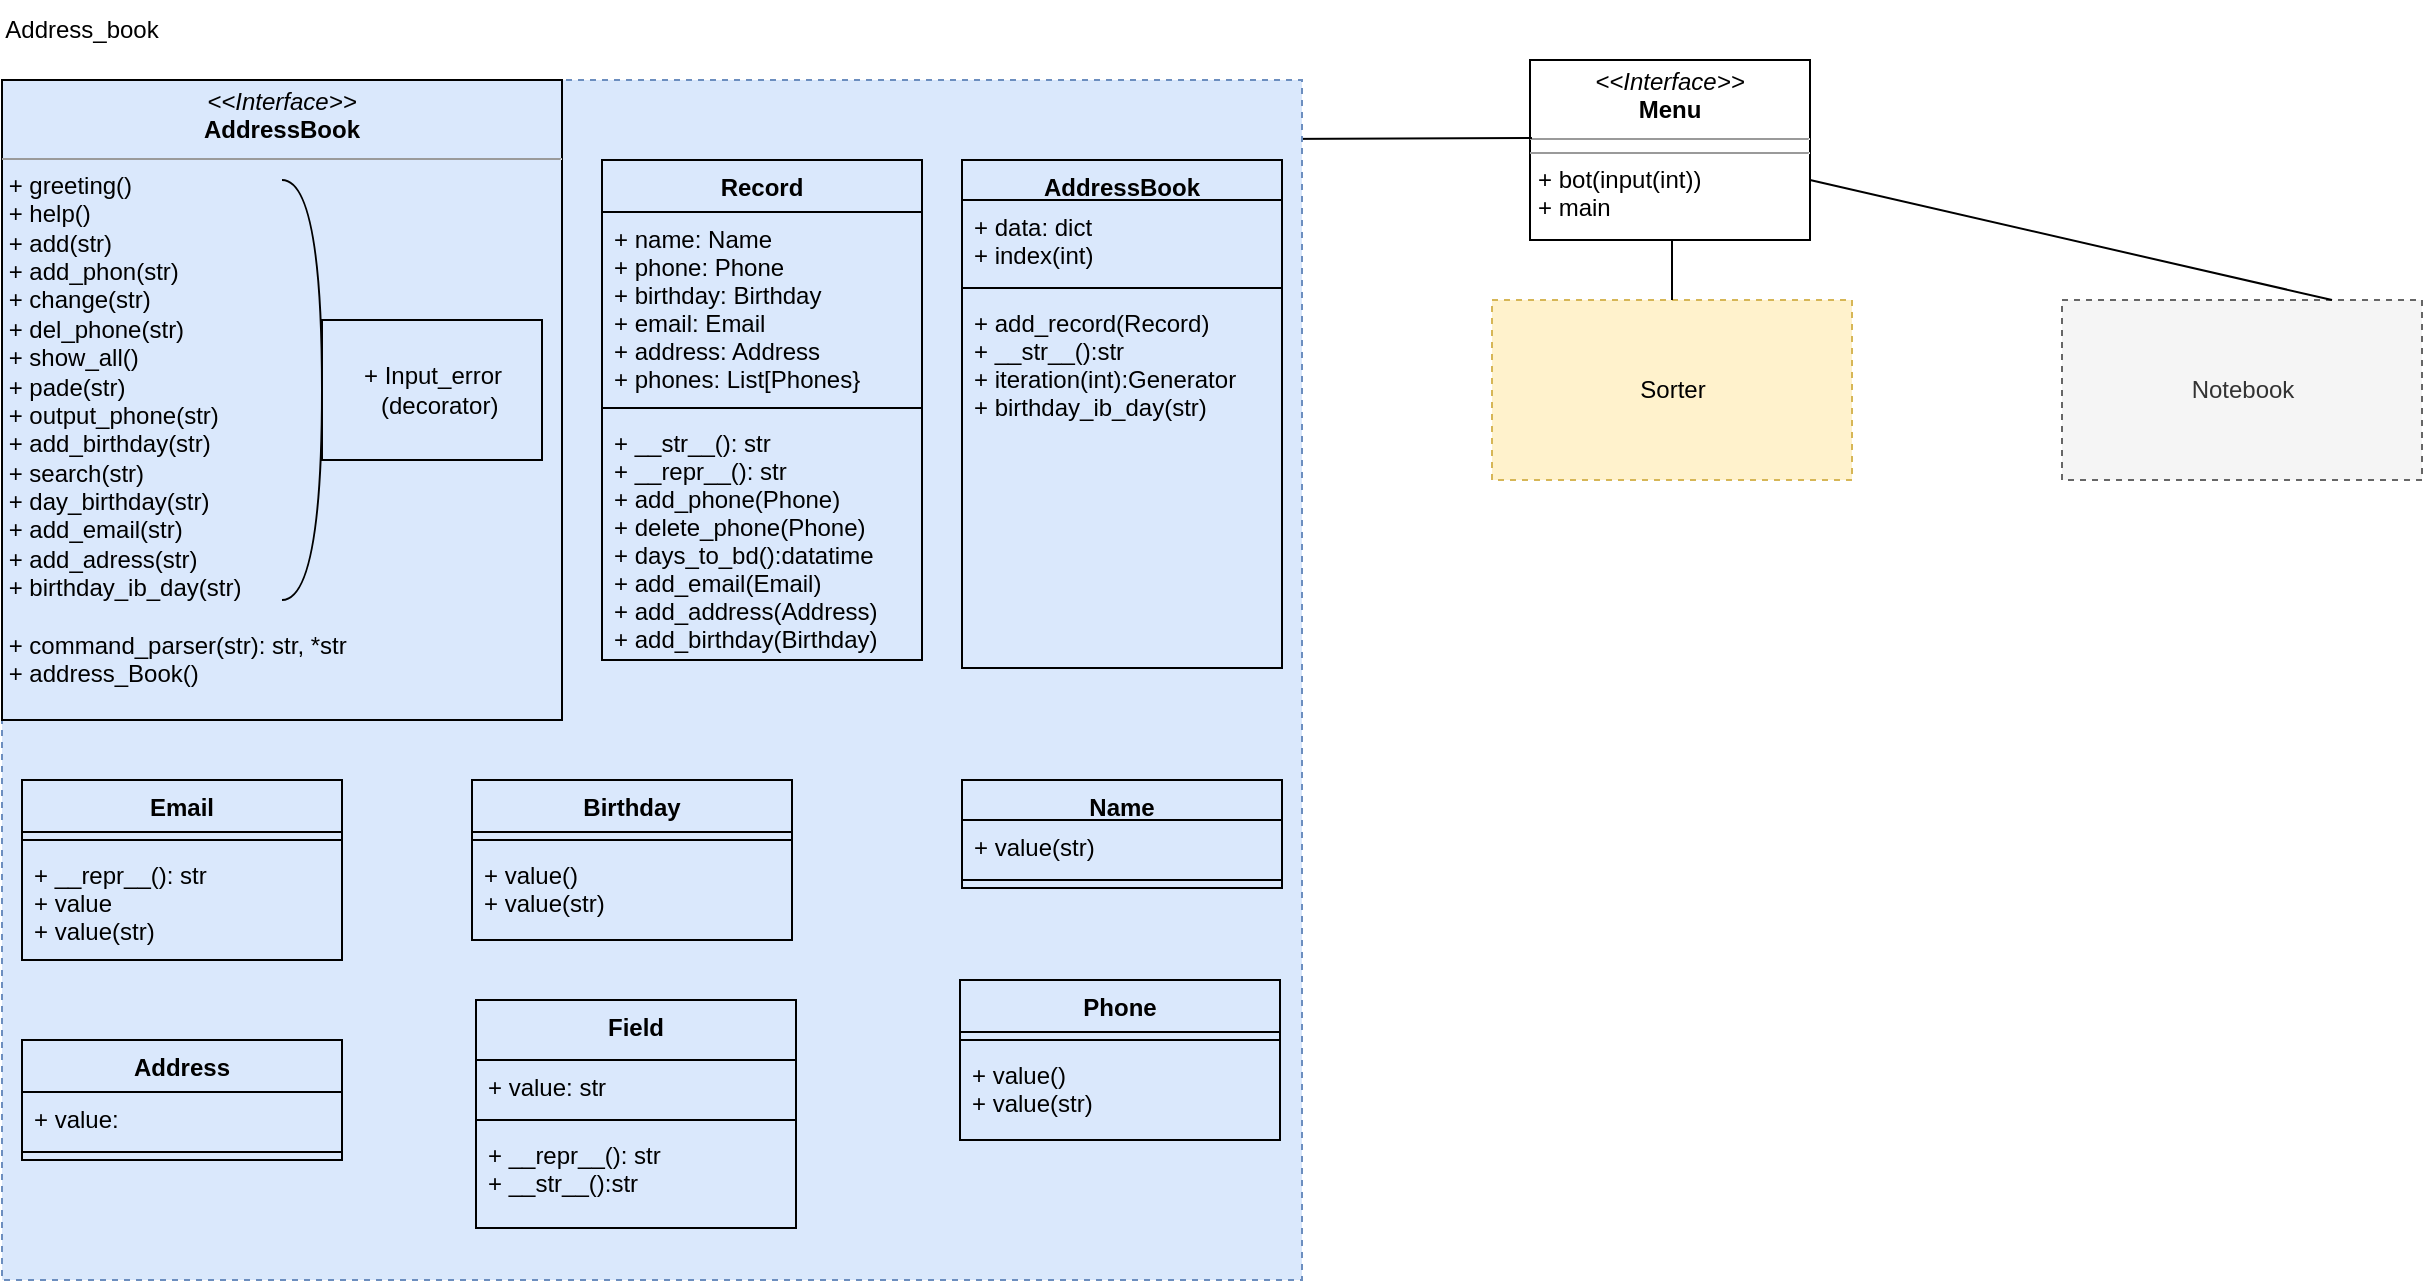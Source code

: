 <mxfile version="20.8.20" type="github">
  <diagram id="R2lEEEUBdFMjLlhIrx00" name="Page-1">
    <mxGraphModel dx="2210" dy="765" grid="1" gridSize="10" guides="1" tooltips="1" connect="1" arrows="1" fold="1" page="1" pageScale="1" pageWidth="850" pageHeight="1100" math="0" shadow="0" extFonts="Permanent Marker^https://fonts.googleapis.com/css?family=Permanent+Marker">
      <root>
        <mxCell id="0" />
        <mxCell id="1" parent="0" />
        <mxCell id="WKoIMvi9p1BWzZwJWIoY-1" value="&lt;p style=&quot;margin:0px;margin-top:4px;text-align:center;&quot;&gt;&lt;i&gt;&amp;lt;&amp;lt;Interface&amp;gt;&amp;gt;&lt;/i&gt;&lt;br&gt;&lt;b&gt;Menu&lt;/b&gt;&lt;br&gt;&lt;/p&gt;&lt;hr size=&quot;1&quot;&gt;&lt;hr size=&quot;1&quot;&gt;&lt;p style=&quot;margin:0px;margin-left:4px;&quot;&gt;+ bot(input(int))&lt;br&gt;+ main&lt;br&gt;&lt;/p&gt;" style="verticalAlign=top;align=left;overflow=fill;fontSize=12;fontFamily=Helvetica;html=1;" parent="1" vertex="1">
          <mxGeometry x="354" y="40" width="140" height="90" as="geometry" />
        </mxCell>
        <mxCell id="H_HPHrMYtquP8e00F-l--3" value="Sorter" style="html=1;dropTarget=0;dashed=1;fillColor=#fff2cc;strokeColor=#d6b656;" vertex="1" parent="1">
          <mxGeometry x="335" y="160" width="180" height="90" as="geometry" />
        </mxCell>
        <mxCell id="H_HPHrMYtquP8e00F-l--5" value="Notebook" style="html=1;dropTarget=0;dashed=1;fillColor=#f5f5f5;fontColor=#333333;strokeColor=#666666;" vertex="1" parent="1">
          <mxGeometry x="620" y="160" width="180" height="90" as="geometry" />
        </mxCell>
        <mxCell id="H_HPHrMYtquP8e00F-l--7" value="" style="endArrow=none;html=1;rounded=0;exitX=0.5;exitY=0;exitDx=0;exitDy=0;" edge="1" parent="1" source="H_HPHrMYtquP8e00F-l--3">
          <mxGeometry width="50" height="50" relative="1" as="geometry">
            <mxPoint x="375" y="180" as="sourcePoint" />
            <mxPoint x="425" y="130" as="targetPoint" />
          </mxGeometry>
        </mxCell>
        <mxCell id="H_HPHrMYtquP8e00F-l--8" value="" style="endArrow=none;html=1;rounded=0;entryX=0.007;entryY=0.433;entryDx=0;entryDy=0;entryPerimeter=0;" edge="1" parent="1" target="WKoIMvi9p1BWzZwJWIoY-1">
          <mxGeometry width="50" height="50" relative="1" as="geometry">
            <mxPoint x="100" y="80" as="sourcePoint" />
            <mxPoint x="320" y="110" as="targetPoint" />
          </mxGeometry>
        </mxCell>
        <mxCell id="H_HPHrMYtquP8e00F-l--9" value="" style="endArrow=none;html=1;rounded=0;entryX=0.75;entryY=0;entryDx=0;entryDy=0;" edge="1" parent="1" target="H_HPHrMYtquP8e00F-l--5">
          <mxGeometry width="50" height="50" relative="1" as="geometry">
            <mxPoint x="494" y="100" as="sourcePoint" />
            <mxPoint x="768" y="40" as="targetPoint" />
          </mxGeometry>
        </mxCell>
        <mxCell id="H_HPHrMYtquP8e00F-l--10" value="" style="rounded=0;whiteSpace=wrap;html=1;dashed=1;fillColor=#dae8fc;strokeColor=#6c8ebf;" vertex="1" parent="1">
          <mxGeometry x="-410" y="50" width="650" height="600" as="geometry" />
        </mxCell>
        <mxCell id="H_HPHrMYtquP8e00F-l--11" value="Address_book" style="text;html=1;strokeColor=none;fillColor=none;align=center;verticalAlign=middle;whiteSpace=wrap;rounded=0;" vertex="1" parent="1">
          <mxGeometry x="-400" y="10" width="60" height="30" as="geometry" />
        </mxCell>
        <mxCell id="H_HPHrMYtquP8e00F-l--14" value="&lt;p style=&quot;margin:0px;margin-top:4px;text-align:center;&quot;&gt;&lt;i&gt;&amp;lt;&amp;lt;Interface&amp;gt;&amp;gt;&lt;/i&gt;&lt;br&gt;&lt;b&gt;AddressBook&lt;/b&gt;&lt;br&gt;&lt;/p&gt;&lt;hr size=&quot;1&quot;&gt;&lt;div&gt;&amp;nbsp;+ greeting()&lt;/div&gt;&lt;div&gt;&amp;nbsp;+ help()&lt;/div&gt;&lt;div&gt;&amp;nbsp;+ add(str)&lt;/div&gt;&lt;div&gt;&amp;nbsp;+ add_phon(str)&lt;/div&gt;&lt;div&gt;&amp;nbsp;+ change(str)&lt;/div&gt;&lt;div&gt;&amp;nbsp;+ del_phone(str)&lt;/div&gt;&lt;div&gt;&amp;nbsp;+ show_all()&lt;/div&gt;&lt;div&gt;&amp;nbsp;+ pade(str)&lt;/div&gt;&lt;div&gt;&amp;nbsp;+ output_phone(str)&lt;/div&gt;&lt;div&gt;&amp;nbsp;+ add_birthday(str)&lt;/div&gt;&lt;div&gt;&amp;nbsp;+ search(str)&lt;/div&gt;&lt;div&gt;&amp;nbsp;+ day_birthday(str)&lt;/div&gt;&lt;div&gt;&amp;nbsp;+ add_email(str)&lt;/div&gt;&lt;div&gt;&amp;nbsp;+ add_adress(str)&lt;/div&gt;&lt;div&gt;&amp;nbsp;+ birthday_ib_day(str)&lt;/div&gt;&lt;div&gt;&lt;br&gt;&lt;/div&gt;&lt;div&gt;&amp;nbsp;+ command_parser(str): str, *str&lt;/div&gt;&lt;div&gt;&amp;nbsp;+ address_Book()&lt;br&gt;&lt;/div&gt;&lt;div&gt;&lt;br&gt;&lt;/div&gt;&lt;div&gt;&lt;br&gt;&lt;/div&gt;" style="verticalAlign=top;align=left;overflow=fill;fontSize=12;fontFamily=Helvetica;html=1;fillColor=none;" vertex="1" parent="1">
          <mxGeometry x="-410" y="50" width="280" height="320" as="geometry" />
        </mxCell>
        <mxCell id="H_HPHrMYtquP8e00F-l--15" value="&lt;div&gt;+ Input_error&lt;/div&gt;&lt;div&gt;&amp;nbsp; (decorator)&lt;/div&gt;" style="html=1;fillColor=none;" vertex="1" parent="1">
          <mxGeometry x="-250" y="170" width="110" height="70" as="geometry" />
        </mxCell>
        <mxCell id="H_HPHrMYtquP8e00F-l--17" value="" style="shape=requiredInterface;html=1;verticalLabelPosition=bottom;sketch=0;fillColor=none;" vertex="1" parent="1">
          <mxGeometry x="-270" y="100" width="20" height="210" as="geometry" />
        </mxCell>
        <mxCell id="H_HPHrMYtquP8e00F-l--18" value="Field" style="swimlane;fontStyle=1;align=center;verticalAlign=top;childLayout=stackLayout;horizontal=1;startSize=30;horizontalStack=0;resizeParent=1;resizeParentMax=0;resizeLast=0;collapsible=1;marginBottom=0;fillColor=none;" vertex="1" parent="1">
          <mxGeometry x="-173" y="510" width="160" height="114" as="geometry" />
        </mxCell>
        <mxCell id="H_HPHrMYtquP8e00F-l--19" value="+ value: str" style="text;strokeColor=none;fillColor=none;align=left;verticalAlign=top;spacingLeft=4;spacingRight=4;overflow=hidden;rotatable=0;points=[[0,0.5],[1,0.5]];portConstraint=eastwest;" vertex="1" parent="H_HPHrMYtquP8e00F-l--18">
          <mxGeometry y="30" width="160" height="26" as="geometry" />
        </mxCell>
        <mxCell id="H_HPHrMYtquP8e00F-l--20" value="" style="line;strokeWidth=1;fillColor=none;align=left;verticalAlign=middle;spacingTop=-1;spacingLeft=3;spacingRight=3;rotatable=0;labelPosition=right;points=[];portConstraint=eastwest;strokeColor=inherit;" vertex="1" parent="H_HPHrMYtquP8e00F-l--18">
          <mxGeometry y="56" width="160" height="8" as="geometry" />
        </mxCell>
        <mxCell id="H_HPHrMYtquP8e00F-l--21" value="+ __repr__(): str&#xa;+ __str__():str&#xa;" style="text;strokeColor=none;fillColor=none;align=left;verticalAlign=top;spacingLeft=4;spacingRight=4;overflow=hidden;rotatable=0;points=[[0,0.5],[1,0.5]];portConstraint=eastwest;" vertex="1" parent="H_HPHrMYtquP8e00F-l--18">
          <mxGeometry y="64" width="160" height="50" as="geometry" />
        </mxCell>
        <mxCell id="H_HPHrMYtquP8e00F-l--22" value="Birthday" style="swimlane;fontStyle=1;align=center;verticalAlign=top;childLayout=stackLayout;horizontal=1;startSize=26;horizontalStack=0;resizeParent=1;resizeParentMax=0;resizeLast=0;collapsible=1;marginBottom=0;fillColor=none;" vertex="1" parent="1">
          <mxGeometry x="-175" y="400" width="160" height="80" as="geometry" />
        </mxCell>
        <mxCell id="H_HPHrMYtquP8e00F-l--24" value="" style="line;strokeWidth=1;fillColor=none;align=left;verticalAlign=middle;spacingTop=-1;spacingLeft=3;spacingRight=3;rotatable=0;labelPosition=right;points=[];portConstraint=eastwest;strokeColor=inherit;" vertex="1" parent="H_HPHrMYtquP8e00F-l--22">
          <mxGeometry y="26" width="160" height="8" as="geometry" />
        </mxCell>
        <mxCell id="H_HPHrMYtquP8e00F-l--25" value="+ value()&#xa;+ value(str)&#xa;" style="text;strokeColor=none;fillColor=none;align=left;verticalAlign=top;spacingLeft=4;spacingRight=4;overflow=hidden;rotatable=0;points=[[0,0.5],[1,0.5]];portConstraint=eastwest;" vertex="1" parent="H_HPHrMYtquP8e00F-l--22">
          <mxGeometry y="34" width="160" height="46" as="geometry" />
        </mxCell>
        <mxCell id="H_HPHrMYtquP8e00F-l--26" value="Address" style="swimlane;fontStyle=1;align=center;verticalAlign=top;childLayout=stackLayout;horizontal=1;startSize=26;horizontalStack=0;resizeParent=1;resizeParentMax=0;resizeLast=0;collapsible=1;marginBottom=0;fillColor=none;" vertex="1" parent="1">
          <mxGeometry x="-400" y="530" width="160" height="60" as="geometry" />
        </mxCell>
        <mxCell id="H_HPHrMYtquP8e00F-l--27" value="+ value: " style="text;strokeColor=none;fillColor=none;align=left;verticalAlign=top;spacingLeft=4;spacingRight=4;overflow=hidden;rotatable=0;points=[[0,0.5],[1,0.5]];portConstraint=eastwest;" vertex="1" parent="H_HPHrMYtquP8e00F-l--26">
          <mxGeometry y="26" width="160" height="26" as="geometry" />
        </mxCell>
        <mxCell id="H_HPHrMYtquP8e00F-l--28" value="" style="line;strokeWidth=1;fillColor=none;align=left;verticalAlign=middle;spacingTop=-1;spacingLeft=3;spacingRight=3;rotatable=0;labelPosition=right;points=[];portConstraint=eastwest;strokeColor=inherit;" vertex="1" parent="H_HPHrMYtquP8e00F-l--26">
          <mxGeometry y="52" width="160" height="8" as="geometry" />
        </mxCell>
        <mxCell id="H_HPHrMYtquP8e00F-l--38" value="Email" style="swimlane;fontStyle=1;align=center;verticalAlign=top;childLayout=stackLayout;horizontal=1;startSize=26;horizontalStack=0;resizeParent=1;resizeParentMax=0;resizeLast=0;collapsible=1;marginBottom=0;fillColor=none;" vertex="1" parent="1">
          <mxGeometry x="-400" y="400" width="160" height="90" as="geometry" />
        </mxCell>
        <mxCell id="H_HPHrMYtquP8e00F-l--40" value="" style="line;strokeWidth=1;fillColor=none;align=left;verticalAlign=middle;spacingTop=-1;spacingLeft=3;spacingRight=3;rotatable=0;labelPosition=right;points=[];portConstraint=eastwest;strokeColor=inherit;" vertex="1" parent="H_HPHrMYtquP8e00F-l--38">
          <mxGeometry y="26" width="160" height="8" as="geometry" />
        </mxCell>
        <mxCell id="H_HPHrMYtquP8e00F-l--41" value="+ __repr__(): str&#xa;+ value&#xa;+ value(str)&#xa;" style="text;strokeColor=none;fillColor=none;align=left;verticalAlign=top;spacingLeft=4;spacingRight=4;overflow=hidden;rotatable=0;points=[[0,0.5],[1,0.5]];portConstraint=eastwest;" vertex="1" parent="H_HPHrMYtquP8e00F-l--38">
          <mxGeometry y="34" width="160" height="56" as="geometry" />
        </mxCell>
        <mxCell id="H_HPHrMYtquP8e00F-l--42" value="Name" style="swimlane;fontStyle=1;align=center;verticalAlign=top;childLayout=stackLayout;horizontal=1;startSize=20;horizontalStack=0;resizeParent=1;resizeParentMax=0;resizeLast=0;collapsible=1;marginBottom=0;fillColor=none;" vertex="1" parent="1">
          <mxGeometry x="70" y="400" width="160" height="54" as="geometry" />
        </mxCell>
        <mxCell id="H_HPHrMYtquP8e00F-l--43" value="+ value(str) " style="text;strokeColor=none;fillColor=none;align=left;verticalAlign=top;spacingLeft=4;spacingRight=4;overflow=hidden;rotatable=0;points=[[0,0.5],[1,0.5]];portConstraint=eastwest;" vertex="1" parent="H_HPHrMYtquP8e00F-l--42">
          <mxGeometry y="20" width="160" height="26" as="geometry" />
        </mxCell>
        <mxCell id="H_HPHrMYtquP8e00F-l--44" value="" style="line;strokeWidth=1;fillColor=none;align=left;verticalAlign=middle;spacingTop=-1;spacingLeft=3;spacingRight=3;rotatable=0;labelPosition=right;points=[];portConstraint=eastwest;strokeColor=inherit;" vertex="1" parent="H_HPHrMYtquP8e00F-l--42">
          <mxGeometry y="46" width="160" height="8" as="geometry" />
        </mxCell>
        <mxCell id="H_HPHrMYtquP8e00F-l--46" value="Phone" style="swimlane;fontStyle=1;align=center;verticalAlign=top;childLayout=stackLayout;horizontal=1;startSize=26;horizontalStack=0;resizeParent=1;resizeParentMax=0;resizeLast=0;collapsible=1;marginBottom=0;fillColor=none;" vertex="1" parent="1">
          <mxGeometry x="69" y="500" width="160" height="80" as="geometry" />
        </mxCell>
        <mxCell id="H_HPHrMYtquP8e00F-l--48" value="" style="line;strokeWidth=1;fillColor=none;align=left;verticalAlign=middle;spacingTop=-1;spacingLeft=3;spacingRight=3;rotatable=0;labelPosition=right;points=[];portConstraint=eastwest;strokeColor=inherit;" vertex="1" parent="H_HPHrMYtquP8e00F-l--46">
          <mxGeometry y="26" width="160" height="8" as="geometry" />
        </mxCell>
        <mxCell id="H_HPHrMYtquP8e00F-l--49" value="+ value()&#xa;+ value(str)&#xa;" style="text;strokeColor=none;fillColor=none;align=left;verticalAlign=top;spacingLeft=4;spacingRight=4;overflow=hidden;rotatable=0;points=[[0,0.5],[1,0.5]];portConstraint=eastwest;" vertex="1" parent="H_HPHrMYtquP8e00F-l--46">
          <mxGeometry y="34" width="160" height="46" as="geometry" />
        </mxCell>
        <mxCell id="H_HPHrMYtquP8e00F-l--50" value="Record" style="swimlane;fontStyle=1;align=center;verticalAlign=top;childLayout=stackLayout;horizontal=1;startSize=26;horizontalStack=0;resizeParent=1;resizeParentMax=0;resizeLast=0;collapsible=1;marginBottom=0;fillColor=none;" vertex="1" parent="1">
          <mxGeometry x="-110" y="90" width="160" height="250" as="geometry" />
        </mxCell>
        <mxCell id="H_HPHrMYtquP8e00F-l--51" value="+ name: Name&#xa;+ phone: Phone&#xa;+ birthday: Birthday&#xa;+ email: Email&#xa;+ address: Address&#xa;+ phones: List[Phones}&#xa; &#xa;&#xa;" style="text;strokeColor=none;fillColor=none;align=left;verticalAlign=top;spacingLeft=4;spacingRight=4;overflow=hidden;rotatable=0;points=[[0,0.5],[1,0.5]];portConstraint=eastwest;" vertex="1" parent="H_HPHrMYtquP8e00F-l--50">
          <mxGeometry y="26" width="160" height="94" as="geometry" />
        </mxCell>
        <mxCell id="H_HPHrMYtquP8e00F-l--52" value="" style="line;strokeWidth=1;fillColor=none;align=left;verticalAlign=middle;spacingTop=-1;spacingLeft=3;spacingRight=3;rotatable=0;labelPosition=right;points=[];portConstraint=eastwest;strokeColor=inherit;" vertex="1" parent="H_HPHrMYtquP8e00F-l--50">
          <mxGeometry y="120" width="160" height="8" as="geometry" />
        </mxCell>
        <mxCell id="H_HPHrMYtquP8e00F-l--53" value="+ __str__(): str&#xa;+ __repr__(): str&#xa;+ add_phone(Phone)&#xa;+ delete_phone(Phone)&#xa;+ days_to_bd():datatime&#xa;+ add_email(Email)&#xa;+ add_address(Address)&#xa;+ add_birthday(Birthday)&#xa;&#xa;&#xa;" style="text;strokeColor=none;fillColor=none;align=left;verticalAlign=top;spacingLeft=4;spacingRight=4;overflow=hidden;rotatable=0;points=[[0,0.5],[1,0.5]];portConstraint=eastwest;" vertex="1" parent="H_HPHrMYtquP8e00F-l--50">
          <mxGeometry y="128" width="160" height="122" as="geometry" />
        </mxCell>
        <mxCell id="H_HPHrMYtquP8e00F-l--54" value="AddressBook" style="swimlane;fontStyle=1;align=center;verticalAlign=top;childLayout=stackLayout;horizontal=1;startSize=20;horizontalStack=0;resizeParent=1;resizeParentMax=0;resizeLast=0;collapsible=1;marginBottom=0;fillColor=none;" vertex="1" parent="1">
          <mxGeometry x="70" y="90" width="160" height="254" as="geometry" />
        </mxCell>
        <mxCell id="H_HPHrMYtquP8e00F-l--55" value="+ data: dict&#xa;+ index(int)&#xa;" style="text;strokeColor=none;fillColor=none;align=left;verticalAlign=top;spacingLeft=4;spacingRight=4;overflow=hidden;rotatable=0;points=[[0,0.5],[1,0.5]];portConstraint=eastwest;" vertex="1" parent="H_HPHrMYtquP8e00F-l--54">
          <mxGeometry y="20" width="160" height="40" as="geometry" />
        </mxCell>
        <mxCell id="H_HPHrMYtquP8e00F-l--56" value="" style="line;strokeWidth=1;fillColor=none;align=left;verticalAlign=middle;spacingTop=-1;spacingLeft=3;spacingRight=3;rotatable=0;labelPosition=right;points=[];portConstraint=eastwest;strokeColor=inherit;" vertex="1" parent="H_HPHrMYtquP8e00F-l--54">
          <mxGeometry y="60" width="160" height="8" as="geometry" />
        </mxCell>
        <mxCell id="H_HPHrMYtquP8e00F-l--57" value="+ add_record(Record)&#xa;+ __str__():str&#xa;+ iteration(int):Generator&#xa;+ birthday_ib_day(str)&#xa;" style="text;strokeColor=none;fillColor=none;align=left;verticalAlign=top;spacingLeft=4;spacingRight=4;overflow=hidden;rotatable=0;points=[[0,0.5],[1,0.5]];portConstraint=eastwest;" vertex="1" parent="H_HPHrMYtquP8e00F-l--54">
          <mxGeometry y="68" width="160" height="186" as="geometry" />
        </mxCell>
      </root>
    </mxGraphModel>
  </diagram>
</mxfile>
